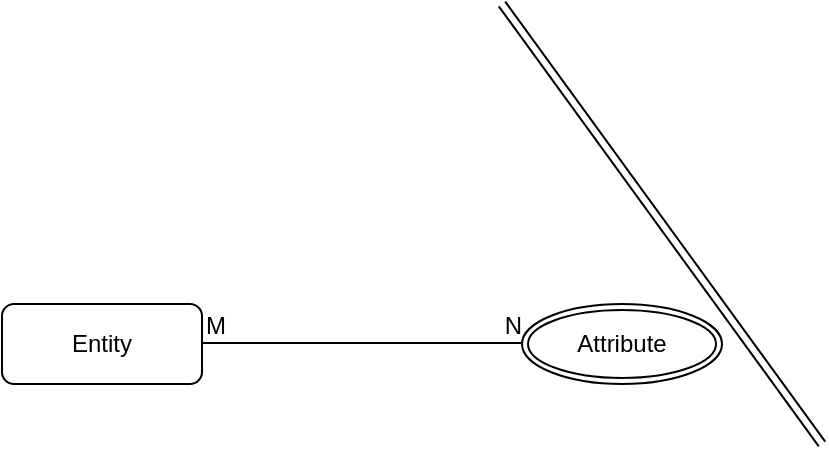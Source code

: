 <mxfile version="16.5.3" type="github">
  <diagram id="VzmbroPTE8UdespfuydO" name="Page-1">
    <mxGraphModel dx="800" dy="434" grid="1" gridSize="10" guides="1" tooltips="1" connect="1" arrows="1" fold="1" page="1" pageScale="1" pageWidth="850" pageHeight="1100" math="0" shadow="0">
      <root>
        <mxCell id="0" />
        <mxCell id="1" parent="0" />
        <mxCell id="t8yH6pK6eBGHs_cduZfa-46" value="" style="endArrow=none;html=1;rounded=0;spacing=16;fontStyle=1;shape=link;" parent="1" edge="1">
          <mxGeometry relative="1" as="geometry">
            <mxPoint x="300" y="650" as="sourcePoint" />
            <mxPoint x="460" y="870" as="targetPoint" />
          </mxGeometry>
        </mxCell>
        <mxCell id="t8yH6pK6eBGHs_cduZfa-51" value="Entity" style="whiteSpace=wrap;html=1;align=center;rounded=1;" parent="1" vertex="1">
          <mxGeometry x="50" y="800" width="100" height="40" as="geometry" />
        </mxCell>
        <mxCell id="t8yH6pK6eBGHs_cduZfa-52" value="Attribute" style="ellipse;shape=doubleEllipse;margin=3;whiteSpace=wrap;html=1;align=center;rounded=1;" parent="1" vertex="1">
          <mxGeometry x="310" y="800" width="100" height="40" as="geometry" />
        </mxCell>
        <mxCell id="t8yH6pK6eBGHs_cduZfa-54" value="" style="endArrow=none;html=1;rounded=0;" parent="1" edge="1">
          <mxGeometry relative="1" as="geometry">
            <mxPoint x="150" y="819.5" as="sourcePoint" />
            <mxPoint x="310" y="819.5" as="targetPoint" />
          </mxGeometry>
        </mxCell>
        <mxCell id="t8yH6pK6eBGHs_cduZfa-55" value="M" style="resizable=0;html=1;align=left;verticalAlign=bottom;rounded=1;" parent="t8yH6pK6eBGHs_cduZfa-54" connectable="0" vertex="1">
          <mxGeometry x="-1" relative="1" as="geometry" />
        </mxCell>
        <mxCell id="t8yH6pK6eBGHs_cduZfa-56" value="N" style="resizable=0;html=1;align=right;verticalAlign=bottom;rounded=1;" parent="t8yH6pK6eBGHs_cduZfa-54" connectable="0" vertex="1">
          <mxGeometry x="1" relative="1" as="geometry" />
        </mxCell>
      </root>
    </mxGraphModel>
  </diagram>
</mxfile>
